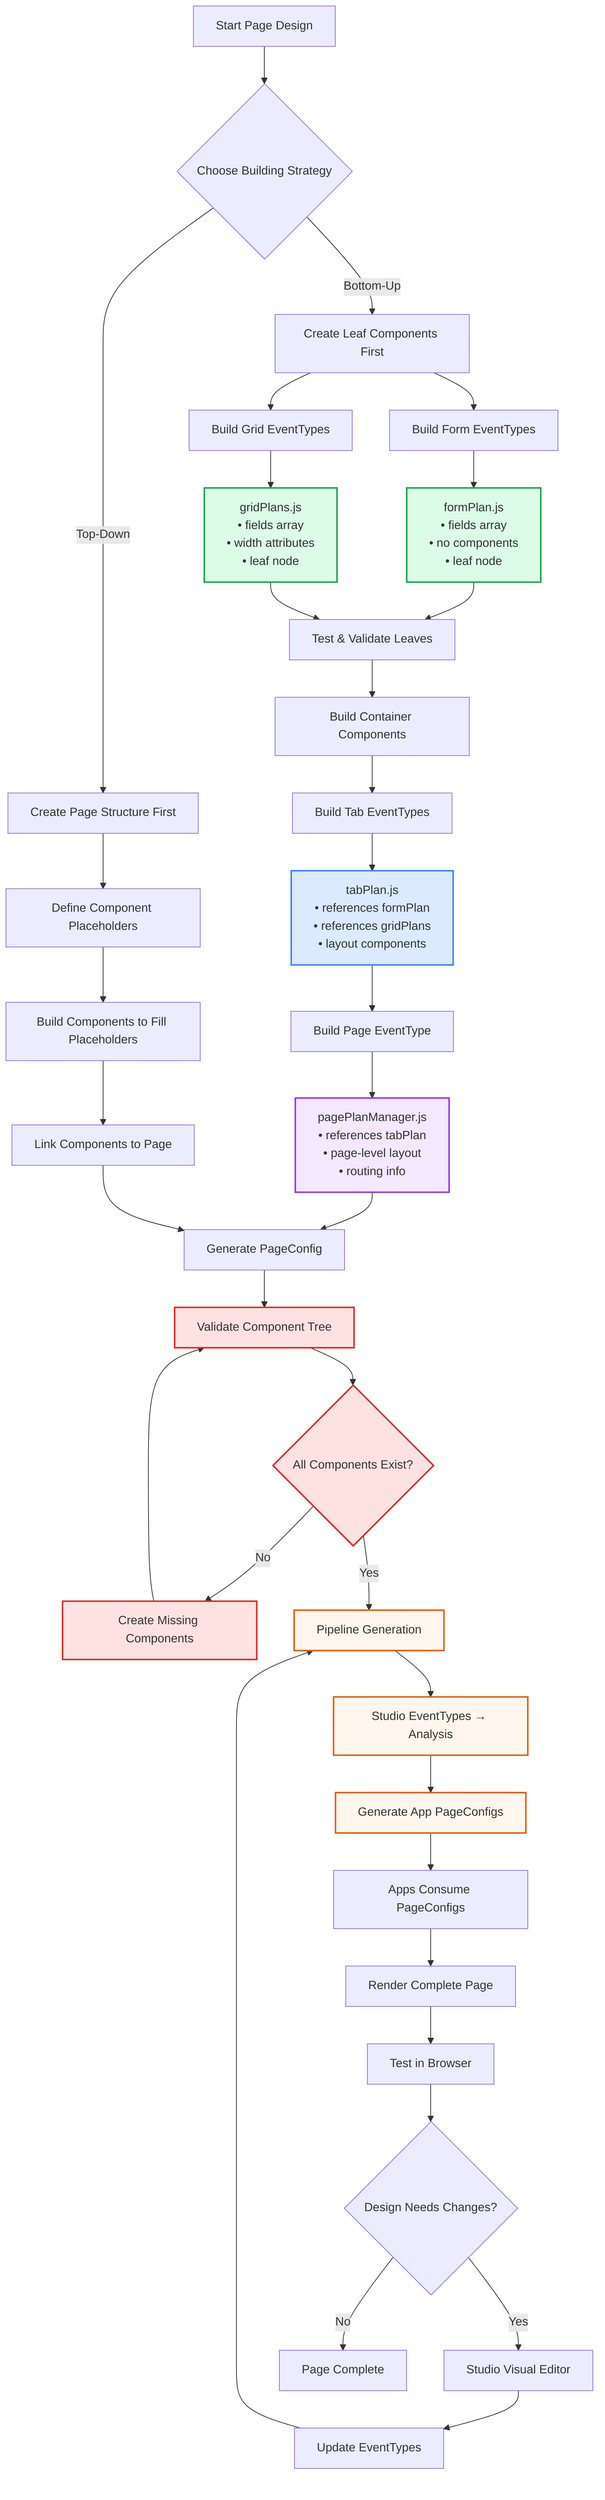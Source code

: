 graph TD
    A[Start Page Design] --> B{Choose Building Strategy}
    
    %% Bottom-Up Approach (Recommended)
    B -->|Bottom-Up| C[Create Leaf Components First]
    C --> D[Build Form EventTypes]
    D --> D1[formPlan.js<br/>• fields array<br/>• no components<br/>• leaf node]
    C --> E[Build Grid EventTypes] 
    E --> E1[gridPlans.js<br/>• fields array<br/>• width attributes<br/>• leaf node]
    
    D1 --> F[Test & Validate Leaves]
    E1 --> F
    F --> G[Build Container Components]
    
    G --> H[Build Tab EventTypes]
    H --> H1[tabPlan.js<br/>• references formPlan<br/>• references gridPlans<br/>• layout components]
    
    H1 --> I[Build Page EventType]
    I --> I1[pagePlanManager.js<br/>• references tabPlan<br/>• page-level layout<br/>• routing info]
    
    %% Top-Down Approach (Alternative)
    B -->|Top-Down| J[Create Page Structure First]
    J --> K[Define Component Placeholders]
    K --> L[Build Components to Fill Placeholders]
    L --> M[Link Components to Page]
    
    %% Validation Steps
    I1 --> N[Generate PageConfig]
    M --> N
    N --> O[Validate Component Tree]
    O --> P{All Components Exist?}
    P -->|No| Q[Create Missing Components]
    Q --> O
    P -->|Yes| R[Pipeline Generation]
    
    %% Pipeline Integration
    R --> S[Studio EventTypes → Analysis]
    S --> T[Generate App PageConfigs]
    T --> U[Apps Consume PageConfigs]
    U --> V[Render Complete Page]
    
    %% Iteration Loop
    V --> W[Test in Browser]
    W --> X{Design Needs Changes?}
    X -->|Yes| Y[Studio Visual Editor]
    Y --> Z[Update EventTypes]
    Z --> R
    X -->|No| END[Page Complete]
    
    %% Styling
    classDef leafNode fill:#dcfce7,stroke:#16a34a,stroke-width:2px
    classDef containerNode fill:#dbeafe,stroke:#3b82f6,stroke-width:2px  
    classDef pageNode fill:#f3e8ff,stroke:#9333ea,stroke-width:2px
    classDef pipelineNode fill:#fff7ed,stroke:#ea580c,stroke-width:2px
    classDef validationNode fill:#fee2e2,stroke:#dc2626,stroke-width:2px
    
    class D1,E1 leafNode
    class H1 containerNode
    class I1 pageNode
    class R,S,T pipelineNode
    class O,P,Q validationNode